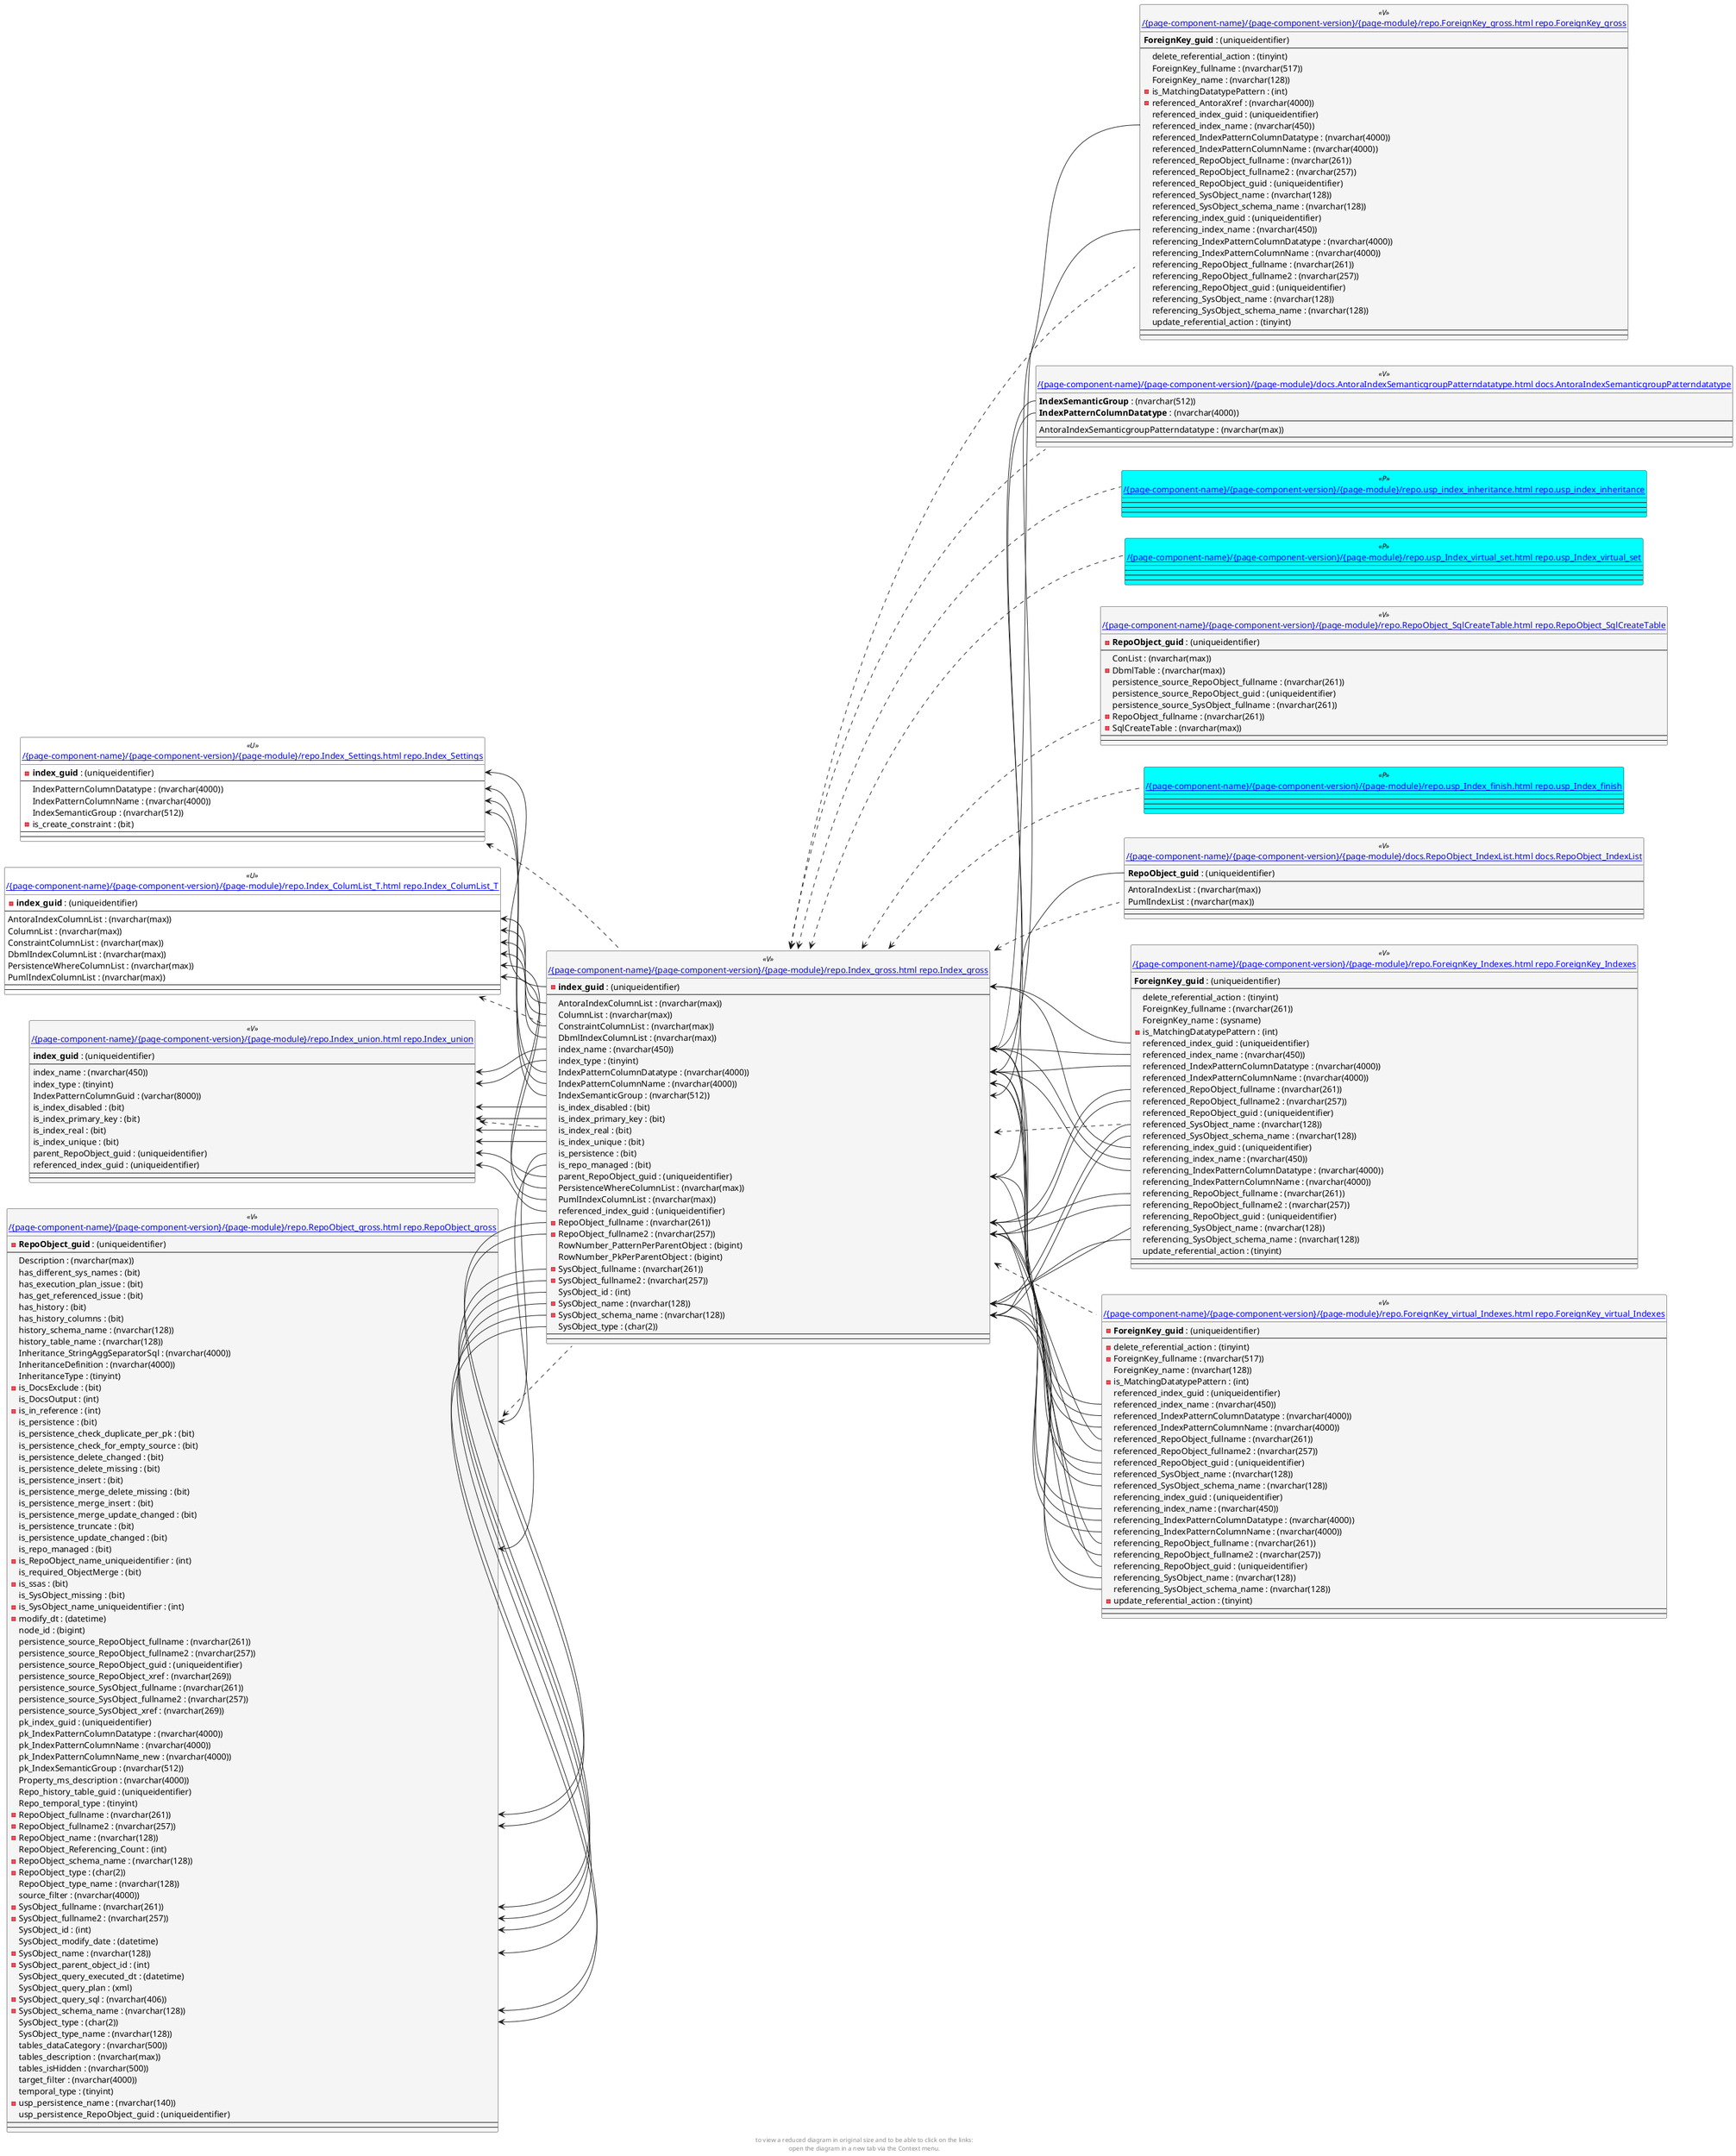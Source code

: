 @startuml
left to right direction
'top to bottom direction
hide circle
'avoide "." issues:
set namespaceSeparator none


skinparam class {
  BackgroundColor White
  BackgroundColor<<FN>> Yellow
  BackgroundColor<<FS>> Yellow
  BackgroundColor<<FT>> LightGray
  BackgroundColor<<IF>> Yellow
  BackgroundColor<<IS>> Yellow
  BackgroundColor<<P>> Aqua
  BackgroundColor<<PC>> Aqua
  BackgroundColor<<SN>> Yellow
  BackgroundColor<<SO>> SlateBlue
  BackgroundColor<<TF>> LightGray
  BackgroundColor<<TR>> Tomato
  BackgroundColor<<U>> White
  BackgroundColor<<V>> WhiteSmoke
  BackgroundColor<<X>> Aqua
}


entity "[[{site-url}/{page-component-name}/{page-component-version}/{page-module}/docs.AntoraIndexSemanticgroupPatterndatatype.html docs.AntoraIndexSemanticgroupPatterndatatype]]" as docs.AntoraIndexSemanticgroupPatterndatatype << V >> {
  **IndexSemanticGroup** : (nvarchar(512))
  **IndexPatternColumnDatatype** : (nvarchar(4000))
  --
  AntoraIndexSemanticgroupPatterndatatype : (nvarchar(max))
  --
  --
}

entity "[[{site-url}/{page-component-name}/{page-component-version}/{page-module}/docs.RepoObject_IndexList.html docs.RepoObject_IndexList]]" as docs.RepoObject_IndexList << V >> {
  **RepoObject_guid** : (uniqueidentifier)
  --
  AntoraIndexList : (nvarchar(max))
  PumlIndexList : (nvarchar(max))
  --
  --
}

entity "[[{site-url}/{page-component-name}/{page-component-version}/{page-module}/repo.ForeignKey_gross.html repo.ForeignKey_gross]]" as repo.ForeignKey_gross << V >> {
  **ForeignKey_guid** : (uniqueidentifier)
  --
  delete_referential_action : (tinyint)
  ForeignKey_fullname : (nvarchar(517))
  ForeignKey_name : (nvarchar(128))
  - is_MatchingDatatypePattern : (int)
  - referenced_AntoraXref : (nvarchar(4000))
  referenced_index_guid : (uniqueidentifier)
  referenced_index_name : (nvarchar(450))
  referenced_IndexPatternColumnDatatype : (nvarchar(4000))
  referenced_IndexPatternColumnName : (nvarchar(4000))
  referenced_RepoObject_fullname : (nvarchar(261))
  referenced_RepoObject_fullname2 : (nvarchar(257))
  referenced_RepoObject_guid : (uniqueidentifier)
  referenced_SysObject_name : (nvarchar(128))
  referenced_SysObject_schema_name : (nvarchar(128))
  referencing_index_guid : (uniqueidentifier)
  referencing_index_name : (nvarchar(450))
  referencing_IndexPatternColumnDatatype : (nvarchar(4000))
  referencing_IndexPatternColumnName : (nvarchar(4000))
  referencing_RepoObject_fullname : (nvarchar(261))
  referencing_RepoObject_fullname2 : (nvarchar(257))
  referencing_RepoObject_guid : (uniqueidentifier)
  referencing_SysObject_name : (nvarchar(128))
  referencing_SysObject_schema_name : (nvarchar(128))
  update_referential_action : (tinyint)
  --
  --
}

entity "[[{site-url}/{page-component-name}/{page-component-version}/{page-module}/repo.ForeignKey_Indexes.html repo.ForeignKey_Indexes]]" as repo.ForeignKey_Indexes << V >> {
  **ForeignKey_guid** : (uniqueidentifier)
  --
  delete_referential_action : (tinyint)
  ForeignKey_fullname : (nvarchar(261))
  ForeignKey_name : (sysname)
  - is_MatchingDatatypePattern : (int)
  referenced_index_guid : (uniqueidentifier)
  referenced_index_name : (nvarchar(450))
  referenced_IndexPatternColumnDatatype : (nvarchar(4000))
  referenced_IndexPatternColumnName : (nvarchar(4000))
  referenced_RepoObject_fullname : (nvarchar(261))
  referenced_RepoObject_fullname2 : (nvarchar(257))
  referenced_RepoObject_guid : (uniqueidentifier)
  referenced_SysObject_name : (nvarchar(128))
  referenced_SysObject_schema_name : (nvarchar(128))
  referencing_index_guid : (uniqueidentifier)
  referencing_index_name : (nvarchar(450))
  referencing_IndexPatternColumnDatatype : (nvarchar(4000))
  referencing_IndexPatternColumnName : (nvarchar(4000))
  referencing_RepoObject_fullname : (nvarchar(261))
  referencing_RepoObject_fullname2 : (nvarchar(257))
  referencing_RepoObject_guid : (uniqueidentifier)
  referencing_SysObject_name : (nvarchar(128))
  referencing_SysObject_schema_name : (nvarchar(128))
  update_referential_action : (tinyint)
  --
  --
}

entity "[[{site-url}/{page-component-name}/{page-component-version}/{page-module}/repo.ForeignKey_virtual_Indexes.html repo.ForeignKey_virtual_Indexes]]" as repo.ForeignKey_virtual_Indexes << V >> {
  - **ForeignKey_guid** : (uniqueidentifier)
  --
  - delete_referential_action : (tinyint)
  - ForeignKey_fullname : (nvarchar(517))
  ForeignKey_name : (nvarchar(128))
  - is_MatchingDatatypePattern : (int)
  referenced_index_guid : (uniqueidentifier)
  referenced_index_name : (nvarchar(450))
  referenced_IndexPatternColumnDatatype : (nvarchar(4000))
  referenced_IndexPatternColumnName : (nvarchar(4000))
  referenced_RepoObject_fullname : (nvarchar(261))
  referenced_RepoObject_fullname2 : (nvarchar(257))
  referenced_RepoObject_guid : (uniqueidentifier)
  referenced_SysObject_name : (nvarchar(128))
  referenced_SysObject_schema_name : (nvarchar(128))
  referencing_index_guid : (uniqueidentifier)
  referencing_index_name : (nvarchar(450))
  referencing_IndexPatternColumnDatatype : (nvarchar(4000))
  referencing_IndexPatternColumnName : (nvarchar(4000))
  referencing_RepoObject_fullname : (nvarchar(261))
  referencing_RepoObject_fullname2 : (nvarchar(257))
  referencing_RepoObject_guid : (uniqueidentifier)
  referencing_SysObject_name : (nvarchar(128))
  referencing_SysObject_schema_name : (nvarchar(128))
  - update_referential_action : (tinyint)
  --
  --
}

entity "[[{site-url}/{page-component-name}/{page-component-version}/{page-module}/repo.Index_ColumList_T.html repo.Index_ColumList_T]]" as repo.Index_ColumList_T << U >> {
  - **index_guid** : (uniqueidentifier)
  --
  AntoraIndexColumnList : (nvarchar(max))
  ColumnList : (nvarchar(max))
  ConstraintColumnList : (nvarchar(max))
  DbmlIndexColumnList : (nvarchar(max))
  PersistenceWhereColumnList : (nvarchar(max))
  PumlIndexColumnList : (nvarchar(max))
  --
  --
}

entity "[[{site-url}/{page-component-name}/{page-component-version}/{page-module}/repo.Index_gross.html repo.Index_gross]]" as repo.Index_gross << V >> {
  - **index_guid** : (uniqueidentifier)
  --
  AntoraIndexColumnList : (nvarchar(max))
  ColumnList : (nvarchar(max))
  ConstraintColumnList : (nvarchar(max))
  DbmlIndexColumnList : (nvarchar(max))
  index_name : (nvarchar(450))
  index_type : (tinyint)
  IndexPatternColumnDatatype : (nvarchar(4000))
  IndexPatternColumnName : (nvarchar(4000))
  IndexSemanticGroup : (nvarchar(512))
  is_index_disabled : (bit)
  is_index_primary_key : (bit)
  is_index_real : (bit)
  is_index_unique : (bit)
  is_persistence : (bit)
  is_repo_managed : (bit)
  parent_RepoObject_guid : (uniqueidentifier)
  PersistenceWhereColumnList : (nvarchar(max))
  PumlIndexColumnList : (nvarchar(max))
  referenced_index_guid : (uniqueidentifier)
  - RepoObject_fullname : (nvarchar(261))
  - RepoObject_fullname2 : (nvarchar(257))
  RowNumber_PatternPerParentObject : (bigint)
  RowNumber_PkPerParentObject : (bigint)
  - SysObject_fullname : (nvarchar(261))
  - SysObject_fullname2 : (nvarchar(257))
  SysObject_id : (int)
  - SysObject_name : (nvarchar(128))
  - SysObject_schema_name : (nvarchar(128))
  SysObject_type : (char(2))
  --
  --
}

entity "[[{site-url}/{page-component-name}/{page-component-version}/{page-module}/repo.Index_Settings.html repo.Index_Settings]]" as repo.Index_Settings << U >> {
  - **index_guid** : (uniqueidentifier)
  --
  IndexPatternColumnDatatype : (nvarchar(4000))
  IndexPatternColumnName : (nvarchar(4000))
  IndexSemanticGroup : (nvarchar(512))
  - is_create_constraint : (bit)
  --
  --
}

entity "[[{site-url}/{page-component-name}/{page-component-version}/{page-module}/repo.Index_union.html repo.Index_union]]" as repo.Index_union << V >> {
  **index_guid** : (uniqueidentifier)
  --
  index_name : (nvarchar(450))
  index_type : (tinyint)
  IndexPatternColumnGuid : (varchar(8000))
  is_index_disabled : (bit)
  is_index_primary_key : (bit)
  is_index_real : (bit)
  is_index_unique : (bit)
  parent_RepoObject_guid : (uniqueidentifier)
  referenced_index_guid : (uniqueidentifier)
  --
  --
}

entity "[[{site-url}/{page-component-name}/{page-component-version}/{page-module}/repo.RepoObject_gross.html repo.RepoObject_gross]]" as repo.RepoObject_gross << V >> {
  - **RepoObject_guid** : (uniqueidentifier)
  --
  Description : (nvarchar(max))
  has_different_sys_names : (bit)
  has_execution_plan_issue : (bit)
  has_get_referenced_issue : (bit)
  has_history : (bit)
  has_history_columns : (bit)
  history_schema_name : (nvarchar(128))
  history_table_name : (nvarchar(128))
  Inheritance_StringAggSeparatorSql : (nvarchar(4000))
  InheritanceDefinition : (nvarchar(4000))
  InheritanceType : (tinyint)
  - is_DocsExclude : (bit)
  is_DocsOutput : (int)
  - is_in_reference : (int)
  is_persistence : (bit)
  is_persistence_check_duplicate_per_pk : (bit)
  is_persistence_check_for_empty_source : (bit)
  is_persistence_delete_changed : (bit)
  is_persistence_delete_missing : (bit)
  is_persistence_insert : (bit)
  is_persistence_merge_delete_missing : (bit)
  is_persistence_merge_insert : (bit)
  is_persistence_merge_update_changed : (bit)
  is_persistence_truncate : (bit)
  is_persistence_update_changed : (bit)
  is_repo_managed : (bit)
  - is_RepoObject_name_uniqueidentifier : (int)
  is_required_ObjectMerge : (bit)
  - is_ssas : (bit)
  is_SysObject_missing : (bit)
  - is_SysObject_name_uniqueidentifier : (int)
  - modify_dt : (datetime)
  node_id : (bigint)
  persistence_source_RepoObject_fullname : (nvarchar(261))
  persistence_source_RepoObject_fullname2 : (nvarchar(257))
  persistence_source_RepoObject_guid : (uniqueidentifier)
  persistence_source_RepoObject_xref : (nvarchar(269))
  persistence_source_SysObject_fullname : (nvarchar(261))
  persistence_source_SysObject_fullname2 : (nvarchar(257))
  persistence_source_SysObject_xref : (nvarchar(269))
  pk_index_guid : (uniqueidentifier)
  pk_IndexPatternColumnDatatype : (nvarchar(4000))
  pk_IndexPatternColumnName : (nvarchar(4000))
  pk_IndexPatternColumnName_new : (nvarchar(4000))
  pk_IndexSemanticGroup : (nvarchar(512))
  Property_ms_description : (nvarchar(4000))
  Repo_history_table_guid : (uniqueidentifier)
  Repo_temporal_type : (tinyint)
  - RepoObject_fullname : (nvarchar(261))
  - RepoObject_fullname2 : (nvarchar(257))
  - RepoObject_name : (nvarchar(128))
  RepoObject_Referencing_Count : (int)
  - RepoObject_schema_name : (nvarchar(128))
  - RepoObject_type : (char(2))
  RepoObject_type_name : (nvarchar(128))
  source_filter : (nvarchar(4000))
  - SysObject_fullname : (nvarchar(261))
  - SysObject_fullname2 : (nvarchar(257))
  SysObject_id : (int)
  SysObject_modify_date : (datetime)
  - SysObject_name : (nvarchar(128))
  - SysObject_parent_object_id : (int)
  SysObject_query_executed_dt : (datetime)
  SysObject_query_plan : (xml)
  - SysObject_query_sql : (nvarchar(406))
  - SysObject_schema_name : (nvarchar(128))
  SysObject_type : (char(2))
  SysObject_type_name : (nvarchar(128))
  tables_dataCategory : (nvarchar(500))
  tables_description : (nvarchar(max))
  tables_isHidden : (nvarchar(500))
  target_filter : (nvarchar(4000))
  temporal_type : (tinyint)
  - usp_persistence_name : (nvarchar(140))
  usp_persistence_RepoObject_guid : (uniqueidentifier)
  --
  --
}

entity "[[{site-url}/{page-component-name}/{page-component-version}/{page-module}/repo.RepoObject_SqlCreateTable.html repo.RepoObject_SqlCreateTable]]" as repo.RepoObject_SqlCreateTable << V >> {
  - **RepoObject_guid** : (uniqueidentifier)
  --
  ConList : (nvarchar(max))
  - DbmlTable : (nvarchar(max))
  persistence_source_RepoObject_fullname : (nvarchar(261))
  persistence_source_RepoObject_guid : (uniqueidentifier)
  persistence_source_SysObject_fullname : (nvarchar(261))
  - RepoObject_fullname : (nvarchar(261))
  - SqlCreateTable : (nvarchar(max))
  --
  --
}

entity "[[{site-url}/{page-component-name}/{page-component-version}/{page-module}/repo.usp_Index_finish.html repo.usp_Index_finish]]" as repo.usp_Index_finish << P >> {
  --
  --
  --
}

entity "[[{site-url}/{page-component-name}/{page-component-version}/{page-module}/repo.usp_index_inheritance.html repo.usp_index_inheritance]]" as repo.usp_index_inheritance << P >> {
  --
  --
  --
}

entity "[[{site-url}/{page-component-name}/{page-component-version}/{page-module}/repo.usp_Index_virtual_set.html repo.usp_Index_virtual_set]]" as repo.usp_Index_virtual_set << P >> {
  --
  --
  --
}

repo.Index_ColumList_T <.. repo.Index_gross
repo.Index_gross <.. repo.RepoObject_SqlCreateTable
repo.Index_gross <.. repo.usp_index_inheritance
repo.Index_gross <.. repo.usp_Index_virtual_set
repo.Index_gross <.. repo.ForeignKey_Indexes
repo.Index_gross <.. repo.ForeignKey_virtual_Indexes
repo.Index_gross <.. repo.usp_Index_finish
repo.Index_gross <.. docs.RepoObject_IndexList
repo.Index_gross <.. docs.AntoraIndexSemanticgroupPatterndatatype
repo.Index_gross <.. repo.ForeignKey_gross
repo.Index_Settings <.. repo.Index_gross
repo.Index_union <.. repo.Index_gross
repo.RepoObject_gross <.. repo.Index_gross
repo.Index_ColumList_T::AntoraIndexColumnList <-- repo.Index_gross::AntoraIndexColumnList
repo.Index_ColumList_T::ColumnList <-- repo.Index_gross::ColumnList
repo.Index_ColumList_T::ConstraintColumnList <-- repo.Index_gross::ConstraintColumnList
repo.Index_ColumList_T::DbmlIndexColumnList <-- repo.Index_gross::DbmlIndexColumnList
repo.Index_ColumList_T::PersistenceWhereColumnList <-- repo.Index_gross::PersistenceWhereColumnList
repo.Index_ColumList_T::PumlIndexColumnList <-- repo.Index_gross::PumlIndexColumnList
repo.Index_gross::index_guid <-- repo.ForeignKey_Indexes::referenced_index_guid
repo.Index_gross::index_guid <-- repo.ForeignKey_Indexes::referencing_index_guid
repo.Index_gross::index_name <-- repo.ForeignKey_gross::referenced_index_name
repo.Index_gross::index_name <-- repo.ForeignKey_gross::referencing_index_name
repo.Index_gross::index_name <-- repo.ForeignKey_Indexes::referenced_index_name
repo.Index_gross::index_name <-- repo.ForeignKey_Indexes::referencing_index_name
repo.Index_gross::index_name <-- repo.ForeignKey_virtual_Indexes::referenced_index_name
repo.Index_gross::index_name <-- repo.ForeignKey_virtual_Indexes::referencing_index_name
repo.Index_gross::IndexPatternColumnDatatype <-- repo.ForeignKey_Indexes::referenced_IndexPatternColumnDatatype
repo.Index_gross::IndexPatternColumnDatatype <-- repo.ForeignKey_Indexes::referencing_IndexPatternColumnDatatype
repo.Index_gross::IndexPatternColumnDatatype <-- repo.ForeignKey_virtual_Indexes::referenced_IndexPatternColumnDatatype
repo.Index_gross::IndexPatternColumnDatatype <-- repo.ForeignKey_virtual_Indexes::referencing_IndexPatternColumnDatatype
repo.Index_gross::IndexPatternColumnDatatype <-- docs.AntoraIndexSemanticgroupPatterndatatype::IndexPatternColumnDatatype
repo.Index_gross::IndexPatternColumnName <-- repo.ForeignKey_virtual_Indexes::referenced_IndexPatternColumnName
repo.Index_gross::IndexPatternColumnName <-- repo.ForeignKey_virtual_Indexes::referencing_IndexPatternColumnName
repo.Index_gross::IndexSemanticGroup <-- docs.AntoraIndexSemanticgroupPatterndatatype::IndexSemanticGroup
repo.Index_gross::parent_RepoObject_guid <-- repo.ForeignKey_virtual_Indexes::referenced_RepoObject_guid
repo.Index_gross::parent_RepoObject_guid <-- repo.ForeignKey_virtual_Indexes::referencing_RepoObject_guid
repo.Index_gross::parent_RepoObject_guid <-- docs.RepoObject_IndexList::RepoObject_guid
repo.Index_gross::RepoObject_fullname <-- repo.ForeignKey_Indexes::referenced_RepoObject_fullname
repo.Index_gross::RepoObject_fullname <-- repo.ForeignKey_Indexes::referencing_RepoObject_fullname
repo.Index_gross::RepoObject_fullname <-- repo.ForeignKey_virtual_Indexes::referenced_RepoObject_fullname
repo.Index_gross::RepoObject_fullname <-- repo.ForeignKey_virtual_Indexes::referencing_RepoObject_fullname
repo.Index_gross::RepoObject_fullname2 <-- repo.ForeignKey_Indexes::referenced_RepoObject_fullname2
repo.Index_gross::RepoObject_fullname2 <-- repo.ForeignKey_Indexes::referencing_RepoObject_fullname2
repo.Index_gross::RepoObject_fullname2 <-- repo.ForeignKey_virtual_Indexes::referenced_RepoObject_fullname2
repo.Index_gross::RepoObject_fullname2 <-- repo.ForeignKey_virtual_Indexes::referencing_RepoObject_fullname2
repo.Index_gross::SysObject_name <-- repo.ForeignKey_Indexes::referenced_SysObject_name
repo.Index_gross::SysObject_name <-- repo.ForeignKey_Indexes::referencing_SysObject_name
repo.Index_gross::SysObject_name <-- repo.ForeignKey_virtual_Indexes::referenced_SysObject_name
repo.Index_gross::SysObject_name <-- repo.ForeignKey_virtual_Indexes::referencing_SysObject_name
repo.Index_gross::SysObject_schema_name <-- repo.ForeignKey_Indexes::referenced_SysObject_schema_name
repo.Index_gross::SysObject_schema_name <-- repo.ForeignKey_Indexes::referencing_SysObject_schema_name
repo.Index_gross::SysObject_schema_name <-- repo.ForeignKey_virtual_Indexes::referenced_SysObject_schema_name
repo.Index_gross::SysObject_schema_name <-- repo.ForeignKey_virtual_Indexes::referencing_SysObject_schema_name
repo.Index_Settings::index_guid <-- repo.Index_gross::index_guid
repo.Index_Settings::IndexPatternColumnDatatype <-- repo.Index_gross::IndexPatternColumnDatatype
repo.Index_Settings::IndexPatternColumnName <-- repo.Index_gross::IndexPatternColumnName
repo.Index_Settings::IndexSemanticGroup <-- repo.Index_gross::IndexSemanticGroup
repo.Index_union::index_name <-- repo.Index_gross::index_name
repo.Index_union::index_type <-- repo.Index_gross::index_type
repo.Index_union::is_index_disabled <-- repo.Index_gross::is_index_disabled
repo.Index_union::is_index_primary_key <-- repo.Index_gross::is_index_primary_key
repo.Index_union::is_index_real <-- repo.Index_gross::is_index_real
repo.Index_union::is_index_unique <-- repo.Index_gross::is_index_unique
repo.Index_union::parent_RepoObject_guid <-- repo.Index_gross::parent_RepoObject_guid
repo.Index_union::referenced_index_guid <-- repo.Index_gross::referenced_index_guid
repo.RepoObject_gross::is_persistence <-- repo.Index_gross::is_persistence
repo.RepoObject_gross::is_repo_managed <-- repo.Index_gross::is_repo_managed
repo.RepoObject_gross::RepoObject_fullname <-- repo.Index_gross::RepoObject_fullname
repo.RepoObject_gross::RepoObject_fullname2 <-- repo.Index_gross::RepoObject_fullname2
repo.RepoObject_gross::SysObject_fullname <-- repo.Index_gross::SysObject_fullname
repo.RepoObject_gross::SysObject_fullname2 <-- repo.Index_gross::SysObject_fullname2
repo.RepoObject_gross::SysObject_id <-- repo.Index_gross::SysObject_id
repo.RepoObject_gross::SysObject_name <-- repo.Index_gross::SysObject_name
repo.RepoObject_gross::SysObject_schema_name <-- repo.Index_gross::SysObject_schema_name
repo.RepoObject_gross::SysObject_type <-- repo.Index_gross::SysObject_type
footer
to view a reduced diagram in original size and to be able to click on the links:
open the diagram in a new tab via the Context menu.
end footer

@enduml

